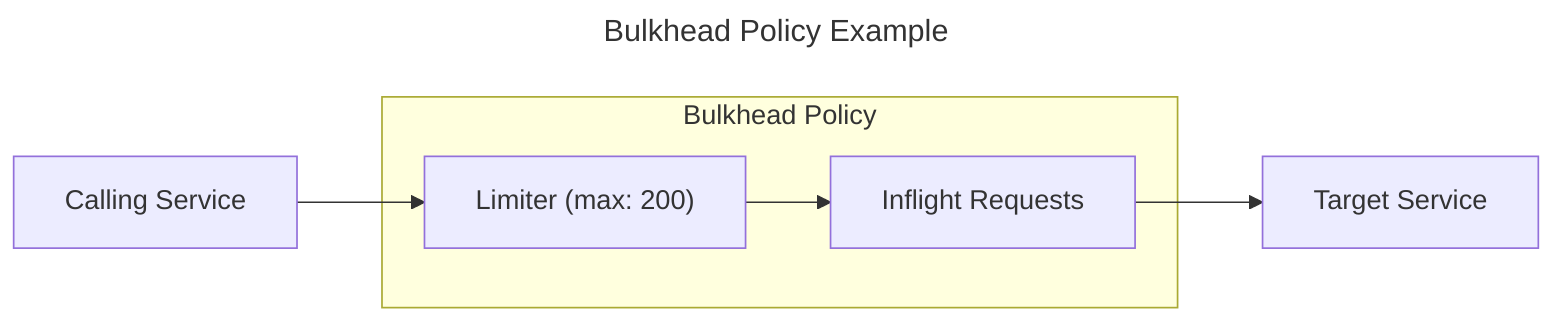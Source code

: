 ---
title: Bulkhead Policy Example
---
flowchart LR
    caller[Calling Service] --> limiter
    inflight --> target[Target Service]

    subgraph "Bulkhead Policy"
        limiter["Limiter (max: 200)"] --> inflight["Inflight Requests"]
        end